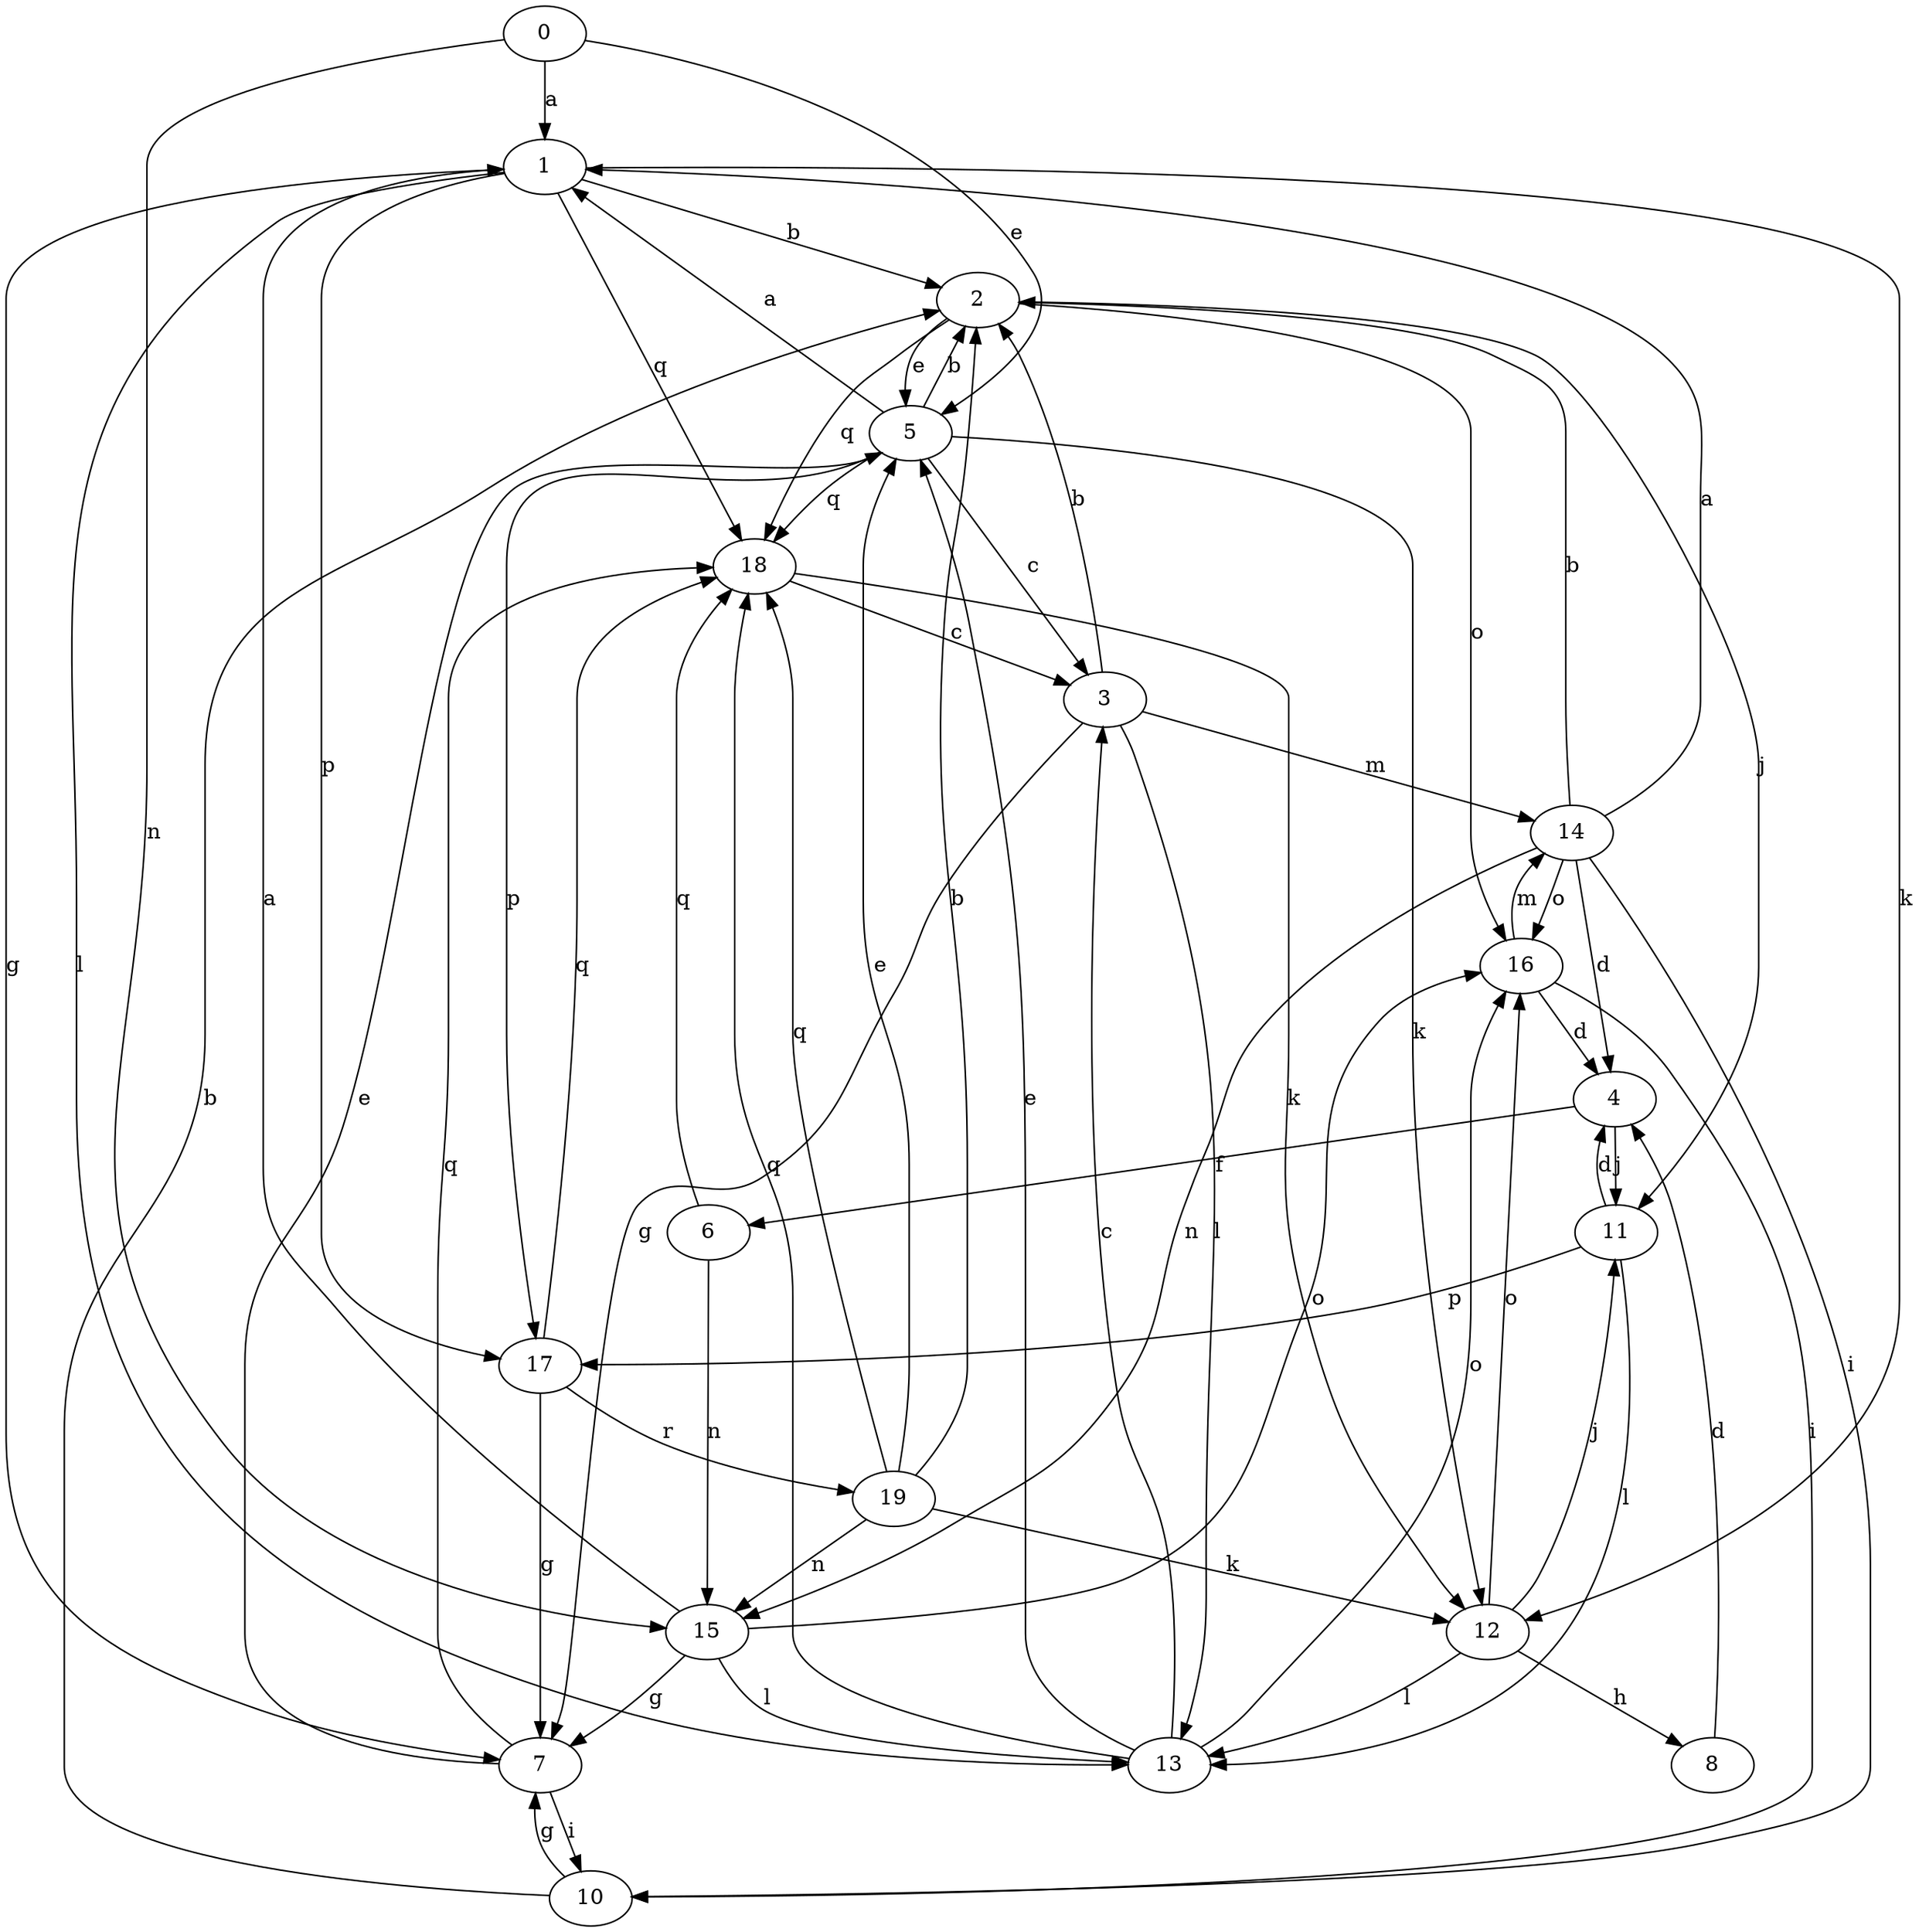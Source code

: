 strict digraph  {
1;
2;
3;
4;
5;
6;
7;
8;
10;
11;
12;
13;
0;
14;
15;
16;
17;
18;
19;
1 -> 2  [label=b];
1 -> 7  [label=g];
1 -> 12  [label=k];
1 -> 13  [label=l];
1 -> 17  [label=p];
1 -> 18  [label=q];
2 -> 5  [label=e];
2 -> 11  [label=j];
2 -> 16  [label=o];
2 -> 18  [label=q];
3 -> 2  [label=b];
3 -> 7  [label=g];
3 -> 13  [label=l];
3 -> 14  [label=m];
4 -> 6  [label=f];
4 -> 11  [label=j];
5 -> 1  [label=a];
5 -> 2  [label=b];
5 -> 3  [label=c];
5 -> 12  [label=k];
5 -> 17  [label=p];
5 -> 18  [label=q];
6 -> 15  [label=n];
6 -> 18  [label=q];
7 -> 5  [label=e];
7 -> 10  [label=i];
7 -> 18  [label=q];
8 -> 4  [label=d];
10 -> 2  [label=b];
10 -> 7  [label=g];
11 -> 4  [label=d];
11 -> 13  [label=l];
11 -> 17  [label=p];
12 -> 8  [label=h];
12 -> 11  [label=j];
12 -> 13  [label=l];
12 -> 16  [label=o];
13 -> 3  [label=c];
13 -> 5  [label=e];
13 -> 16  [label=o];
13 -> 18  [label=q];
0 -> 1  [label=a];
0 -> 5  [label=e];
0 -> 15  [label=n];
14 -> 1  [label=a];
14 -> 2  [label=b];
14 -> 4  [label=d];
14 -> 10  [label=i];
14 -> 15  [label=n];
14 -> 16  [label=o];
15 -> 1  [label=a];
15 -> 7  [label=g];
15 -> 13  [label=l];
15 -> 16  [label=o];
16 -> 4  [label=d];
16 -> 10  [label=i];
16 -> 14  [label=m];
17 -> 7  [label=g];
17 -> 18  [label=q];
17 -> 19  [label=r];
18 -> 3  [label=c];
18 -> 12  [label=k];
19 -> 2  [label=b];
19 -> 5  [label=e];
19 -> 12  [label=k];
19 -> 15  [label=n];
19 -> 18  [label=q];
}
